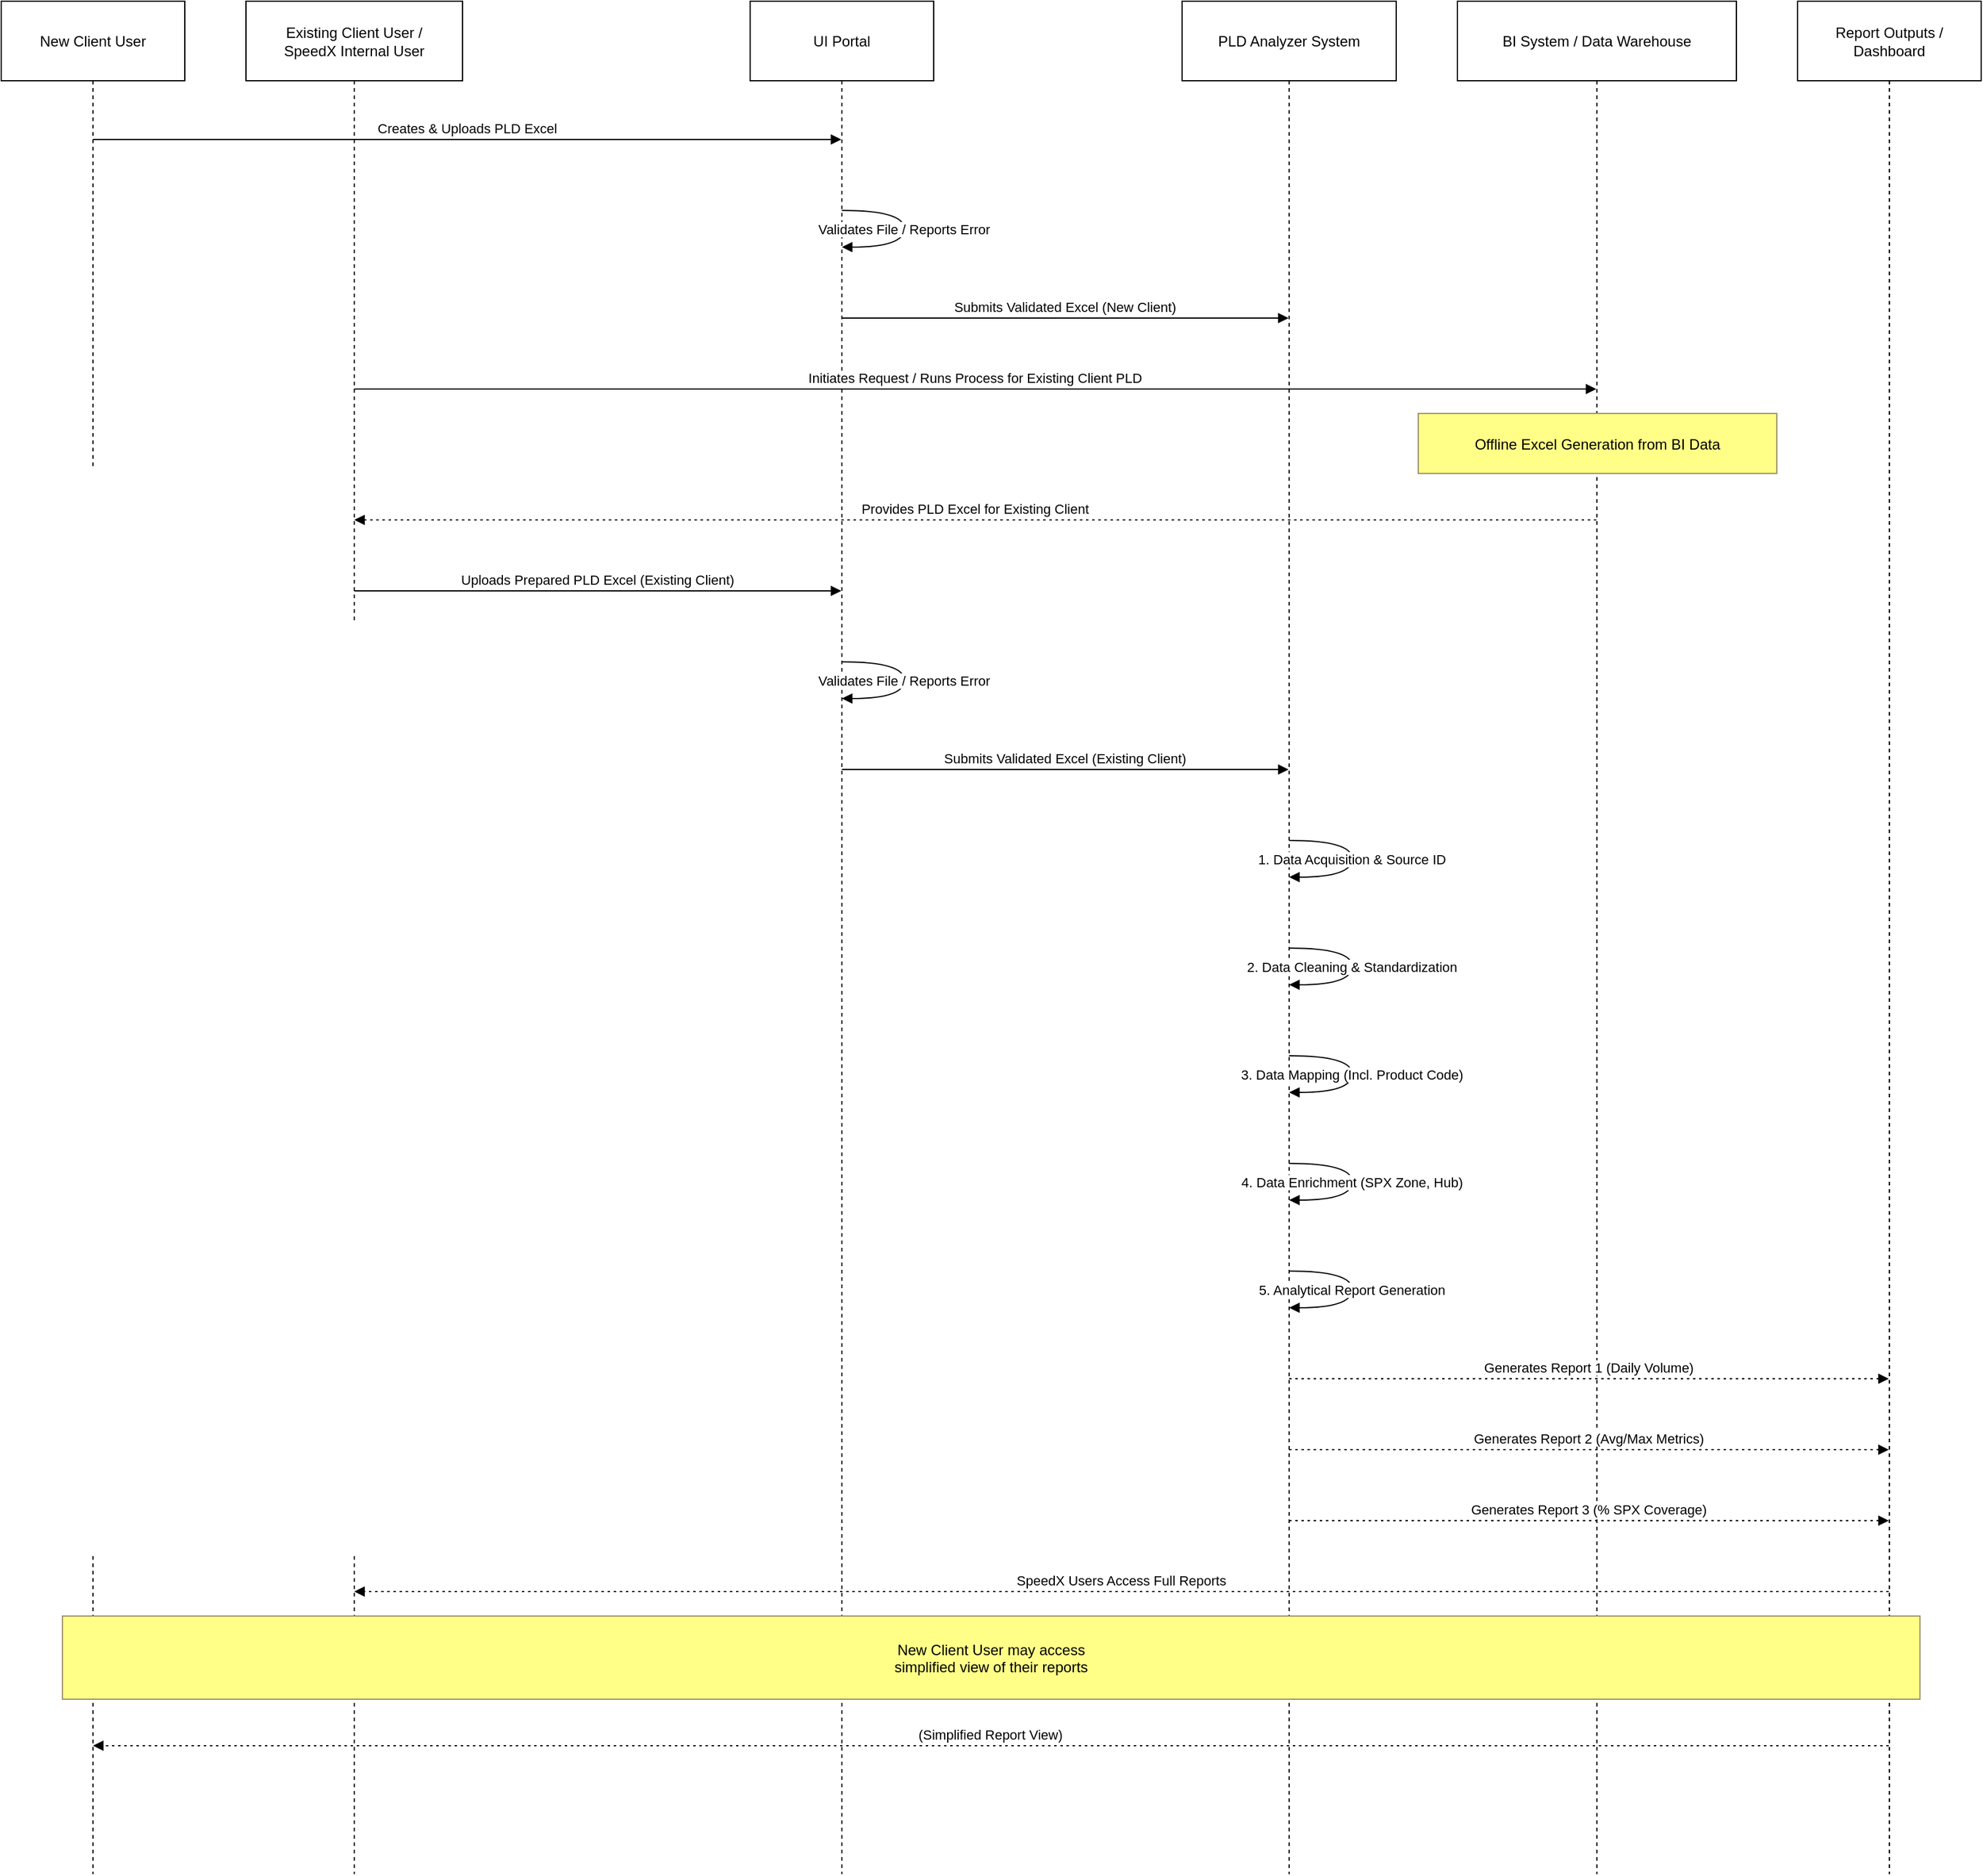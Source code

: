 <mxfile version="27.1.3">
  <diagram id="kgpKYQtTHZ0yAKxKKP6v" name="Page-1">
    <mxGraphModel dx="1901" dy="1081" grid="0" gridSize="10" guides="1" tooltips="1" connect="1" arrows="1" fold="1" page="1" pageScale="1" pageWidth="850" pageHeight="1100" math="0" shadow="0">
      <root>
        <mxCell id="0" />
        <mxCell id="1" parent="0" />
        <mxCell id="IhY6Ss-L7BSIMRkra6O5-136" value="New Client User" style="shape=umlLifeline;perimeter=lifelinePerimeter;whiteSpace=wrap;container=1;dropTarget=0;collapsible=0;recursiveResize=0;outlineConnect=0;portConstraint=eastwest;newEdgeStyle={&quot;edgeStyle&quot;:&quot;elbowEdgeStyle&quot;,&quot;elbow&quot;:&quot;vertical&quot;,&quot;curved&quot;:0,&quot;rounded&quot;:0};size=65;" vertex="1" parent="1">
          <mxGeometry x="100" y="621" width="150" height="1531" as="geometry" />
        </mxCell>
        <mxCell id="IhY6Ss-L7BSIMRkra6O5-137" value="Existing Client User /&#xa;SpeedX Internal User" style="shape=umlLifeline;perimeter=lifelinePerimeter;whiteSpace=wrap;container=1;dropTarget=0;collapsible=0;recursiveResize=0;outlineConnect=0;portConstraint=eastwest;newEdgeStyle={&quot;edgeStyle&quot;:&quot;elbowEdgeStyle&quot;,&quot;elbow&quot;:&quot;vertical&quot;,&quot;curved&quot;:0,&quot;rounded&quot;:0};size=65;" vertex="1" parent="1">
          <mxGeometry x="300" y="621" width="177" height="1531" as="geometry" />
        </mxCell>
        <mxCell id="IhY6Ss-L7BSIMRkra6O5-138" value="UI Portal" style="shape=umlLifeline;perimeter=lifelinePerimeter;whiteSpace=wrap;container=1;dropTarget=0;collapsible=0;recursiveResize=0;outlineConnect=0;portConstraint=eastwest;newEdgeStyle={&quot;edgeStyle&quot;:&quot;elbowEdgeStyle&quot;,&quot;elbow&quot;:&quot;vertical&quot;,&quot;curved&quot;:0,&quot;rounded&quot;:0};size=65;" vertex="1" parent="1">
          <mxGeometry x="712" y="621" width="150" height="1531" as="geometry" />
        </mxCell>
        <mxCell id="IhY6Ss-L7BSIMRkra6O5-139" value="PLD Analyzer System" style="shape=umlLifeline;perimeter=lifelinePerimeter;whiteSpace=wrap;container=1;dropTarget=0;collapsible=0;recursiveResize=0;outlineConnect=0;portConstraint=eastwest;newEdgeStyle={&quot;edgeStyle&quot;:&quot;elbowEdgeStyle&quot;,&quot;elbow&quot;:&quot;vertical&quot;,&quot;curved&quot;:0,&quot;rounded&quot;:0};size=65;" vertex="1" parent="1">
          <mxGeometry x="1065" y="621" width="175" height="1531" as="geometry" />
        </mxCell>
        <mxCell id="IhY6Ss-L7BSIMRkra6O5-140" value="BI System / Data Warehouse" style="shape=umlLifeline;perimeter=lifelinePerimeter;whiteSpace=wrap;container=1;dropTarget=0;collapsible=0;recursiveResize=0;outlineConnect=0;portConstraint=eastwest;newEdgeStyle={&quot;edgeStyle&quot;:&quot;elbowEdgeStyle&quot;,&quot;elbow&quot;:&quot;vertical&quot;,&quot;curved&quot;:0,&quot;rounded&quot;:0};size=65;" vertex="1" parent="1">
          <mxGeometry x="1290" y="621" width="228" height="1531" as="geometry" />
        </mxCell>
        <mxCell id="IhY6Ss-L7BSIMRkra6O5-141" value="Report Outputs /&#xa;Dashboard" style="shape=umlLifeline;perimeter=lifelinePerimeter;whiteSpace=wrap;container=1;dropTarget=0;collapsible=0;recursiveResize=0;outlineConnect=0;portConstraint=eastwest;newEdgeStyle={&quot;edgeStyle&quot;:&quot;elbowEdgeStyle&quot;,&quot;elbow&quot;:&quot;vertical&quot;,&quot;curved&quot;:0,&quot;rounded&quot;:0};size=65;" vertex="1" parent="1">
          <mxGeometry x="1568" y="621" width="150" height="1531" as="geometry" />
        </mxCell>
        <mxCell id="IhY6Ss-L7BSIMRkra6O5-142" value="Creates &amp; Uploads PLD Excel" style="verticalAlign=bottom;edgeStyle=elbowEdgeStyle;elbow=vertical;curved=0;rounded=0;endArrow=block;" edge="1" parent="1" source="IhY6Ss-L7BSIMRkra6O5-136" target="IhY6Ss-L7BSIMRkra6O5-138">
          <mxGeometry relative="1" as="geometry">
            <Array as="points">
              <mxPoint x="489" y="734" />
            </Array>
          </mxGeometry>
        </mxCell>
        <mxCell id="IhY6Ss-L7BSIMRkra6O5-143" value="Validates File / Reports Error" style="curved=1;endArrow=block;rounded=0;" edge="1" parent="1" source="IhY6Ss-L7BSIMRkra6O5-138" target="IhY6Ss-L7BSIMRkra6O5-138">
          <mxGeometry relative="1" as="geometry">
            <Array as="points">
              <mxPoint x="838" y="792" />
              <mxPoint x="838" y="822" />
            </Array>
          </mxGeometry>
        </mxCell>
        <mxCell id="IhY6Ss-L7BSIMRkra6O5-144" value="Submits Validated Excel (New Client)" style="verticalAlign=bottom;edgeStyle=elbowEdgeStyle;elbow=vertical;curved=0;rounded=0;endArrow=block;" edge="1" parent="1" source="IhY6Ss-L7BSIMRkra6O5-138" target="IhY6Ss-L7BSIMRkra6O5-139">
          <mxGeometry relative="1" as="geometry">
            <Array as="points">
              <mxPoint x="978" y="880" />
            </Array>
          </mxGeometry>
        </mxCell>
        <mxCell id="IhY6Ss-L7BSIMRkra6O5-145" value="Initiates Request / Runs Process for Existing Client PLD" style="verticalAlign=bottom;edgeStyle=elbowEdgeStyle;elbow=vertical;curved=0;rounded=0;endArrow=block;" edge="1" parent="1" source="IhY6Ss-L7BSIMRkra6O5-137" target="IhY6Ss-L7BSIMRkra6O5-140">
          <mxGeometry relative="1" as="geometry">
            <Array as="points">
              <mxPoint x="905" y="938" />
            </Array>
          </mxGeometry>
        </mxCell>
        <mxCell id="IhY6Ss-L7BSIMRkra6O5-146" value="Provides PLD Excel for Existing Client" style="verticalAlign=bottom;edgeStyle=elbowEdgeStyle;elbow=vertical;curved=0;rounded=0;dashed=1;dashPattern=2 3;endArrow=block;" edge="1" parent="1" source="IhY6Ss-L7BSIMRkra6O5-140" target="IhY6Ss-L7BSIMRkra6O5-137">
          <mxGeometry relative="1" as="geometry">
            <Array as="points">
              <mxPoint x="908" y="1045" />
            </Array>
          </mxGeometry>
        </mxCell>
        <mxCell id="IhY6Ss-L7BSIMRkra6O5-147" value="Uploads Prepared PLD Excel (Existing Client)" style="verticalAlign=bottom;edgeStyle=elbowEdgeStyle;elbow=vertical;curved=0;rounded=0;endArrow=block;" edge="1" parent="1" source="IhY6Ss-L7BSIMRkra6O5-137" target="IhY6Ss-L7BSIMRkra6O5-138">
          <mxGeometry relative="1" as="geometry">
            <Array as="points">
              <mxPoint x="596" y="1103" />
            </Array>
          </mxGeometry>
        </mxCell>
        <mxCell id="IhY6Ss-L7BSIMRkra6O5-148" value="Validates File / Reports Error" style="curved=1;endArrow=block;rounded=0;" edge="1" parent="1" source="IhY6Ss-L7BSIMRkra6O5-138" target="IhY6Ss-L7BSIMRkra6O5-138">
          <mxGeometry relative="1" as="geometry">
            <Array as="points">
              <mxPoint x="838" y="1161" />
              <mxPoint x="838" y="1191" />
            </Array>
          </mxGeometry>
        </mxCell>
        <mxCell id="IhY6Ss-L7BSIMRkra6O5-149" value="Submits Validated Excel (Existing Client)" style="verticalAlign=bottom;edgeStyle=elbowEdgeStyle;elbow=vertical;curved=0;rounded=0;endArrow=block;" edge="1" parent="1" source="IhY6Ss-L7BSIMRkra6O5-138" target="IhY6Ss-L7BSIMRkra6O5-139">
          <mxGeometry relative="1" as="geometry">
            <Array as="points">
              <mxPoint x="978" y="1249" />
            </Array>
          </mxGeometry>
        </mxCell>
        <mxCell id="IhY6Ss-L7BSIMRkra6O5-150" value="1. Data Acquisition &amp; Source ID" style="curved=1;endArrow=block;rounded=0;" edge="1" parent="1" source="IhY6Ss-L7BSIMRkra6O5-139" target="IhY6Ss-L7BSIMRkra6O5-139">
          <mxGeometry relative="1" as="geometry">
            <Array as="points">
              <mxPoint x="1204" y="1307" />
              <mxPoint x="1204" y="1337" />
            </Array>
          </mxGeometry>
        </mxCell>
        <mxCell id="IhY6Ss-L7BSIMRkra6O5-151" value="2. Data Cleaning &amp; Standardization" style="curved=1;endArrow=block;rounded=0;" edge="1" parent="1" source="IhY6Ss-L7BSIMRkra6O5-139" target="IhY6Ss-L7BSIMRkra6O5-139">
          <mxGeometry relative="1" as="geometry">
            <Array as="points">
              <mxPoint x="1204" y="1395" />
              <mxPoint x="1204" y="1425" />
            </Array>
          </mxGeometry>
        </mxCell>
        <mxCell id="IhY6Ss-L7BSIMRkra6O5-152" value="3. Data Mapping (Incl. Product Code)" style="curved=1;endArrow=block;rounded=0;" edge="1" parent="1" source="IhY6Ss-L7BSIMRkra6O5-139" target="IhY6Ss-L7BSIMRkra6O5-139">
          <mxGeometry relative="1" as="geometry">
            <Array as="points">
              <mxPoint x="1204" y="1483" />
              <mxPoint x="1204" y="1513" />
            </Array>
          </mxGeometry>
        </mxCell>
        <mxCell id="IhY6Ss-L7BSIMRkra6O5-153" value="4. Data Enrichment (SPX Zone, Hub)" style="curved=1;endArrow=block;rounded=0;" edge="1" parent="1" source="IhY6Ss-L7BSIMRkra6O5-139" target="IhY6Ss-L7BSIMRkra6O5-139">
          <mxGeometry relative="1" as="geometry">
            <Array as="points">
              <mxPoint x="1204" y="1571" />
              <mxPoint x="1204" y="1601" />
            </Array>
          </mxGeometry>
        </mxCell>
        <mxCell id="IhY6Ss-L7BSIMRkra6O5-154" value="5. Analytical Report Generation" style="curved=1;endArrow=block;rounded=0;" edge="1" parent="1" source="IhY6Ss-L7BSIMRkra6O5-139" target="IhY6Ss-L7BSIMRkra6O5-139">
          <mxGeometry relative="1" as="geometry">
            <Array as="points">
              <mxPoint x="1204" y="1659" />
              <mxPoint x="1204" y="1689" />
            </Array>
          </mxGeometry>
        </mxCell>
        <mxCell id="IhY6Ss-L7BSIMRkra6O5-155" value="Generates Report 1 (Daily Volume)" style="verticalAlign=bottom;edgeStyle=elbowEdgeStyle;elbow=vertical;curved=0;rounded=0;dashed=1;dashPattern=2 3;endArrow=block;" edge="1" parent="1" source="IhY6Ss-L7BSIMRkra6O5-139" target="IhY6Ss-L7BSIMRkra6O5-141">
          <mxGeometry relative="1" as="geometry">
            <Array as="points">
              <mxPoint x="1406" y="1747" />
            </Array>
          </mxGeometry>
        </mxCell>
        <mxCell id="IhY6Ss-L7BSIMRkra6O5-156" value="Generates Report 2 (Avg/Max Metrics)" style="verticalAlign=bottom;edgeStyle=elbowEdgeStyle;elbow=vertical;curved=0;rounded=0;dashed=1;dashPattern=2 3;endArrow=block;" edge="1" parent="1" source="IhY6Ss-L7BSIMRkra6O5-139" target="IhY6Ss-L7BSIMRkra6O5-141">
          <mxGeometry relative="1" as="geometry">
            <Array as="points">
              <mxPoint x="1406" y="1805" />
            </Array>
          </mxGeometry>
        </mxCell>
        <mxCell id="IhY6Ss-L7BSIMRkra6O5-157" value="Generates Report 3 (% SPX Coverage)" style="verticalAlign=bottom;edgeStyle=elbowEdgeStyle;elbow=vertical;curved=0;rounded=0;dashed=1;dashPattern=2 3;endArrow=block;" edge="1" parent="1" source="IhY6Ss-L7BSIMRkra6O5-139" target="IhY6Ss-L7BSIMRkra6O5-141">
          <mxGeometry relative="1" as="geometry">
            <Array as="points">
              <mxPoint x="1406" y="1863" />
            </Array>
          </mxGeometry>
        </mxCell>
        <mxCell id="IhY6Ss-L7BSIMRkra6O5-158" value="SpeedX Users Access Full Reports" style="verticalAlign=bottom;edgeStyle=elbowEdgeStyle;elbow=vertical;curved=0;rounded=0;dashed=1;dashPattern=2 3;endArrow=block;" edge="1" parent="1" source="IhY6Ss-L7BSIMRkra6O5-141" target="IhY6Ss-L7BSIMRkra6O5-137">
          <mxGeometry relative="1" as="geometry">
            <Array as="points">
              <mxPoint x="1027" y="1921" />
            </Array>
          </mxGeometry>
        </mxCell>
        <mxCell id="IhY6Ss-L7BSIMRkra6O5-159" value="(Simplified Report View)" style="verticalAlign=bottom;edgeStyle=elbowEdgeStyle;elbow=vertical;curved=0;rounded=0;dashed=1;dashPattern=2 3;endArrow=block;" edge="1" parent="1" source="IhY6Ss-L7BSIMRkra6O5-141" target="IhY6Ss-L7BSIMRkra6O5-136">
          <mxGeometry relative="1" as="geometry">
            <Array as="points">
              <mxPoint x="921" y="2047" />
            </Array>
          </mxGeometry>
        </mxCell>
        <mxCell id="IhY6Ss-L7BSIMRkra6O5-160" value="Offline Excel Generation from BI Data" style="fillColor=#ffff88;strokeColor=#9E916F;" vertex="1" parent="1">
          <mxGeometry x="1258" y="958" width="293" height="49" as="geometry" />
        </mxCell>
        <mxCell id="IhY6Ss-L7BSIMRkra6O5-161" value="New Client User may access &#xa; simplified view of their reports" style="fillColor=#ffff88;strokeColor=#9E916F;" vertex="1" parent="1">
          <mxGeometry x="150" y="1941" width="1518" height="68" as="geometry" />
        </mxCell>
      </root>
    </mxGraphModel>
  </diagram>
</mxfile>
